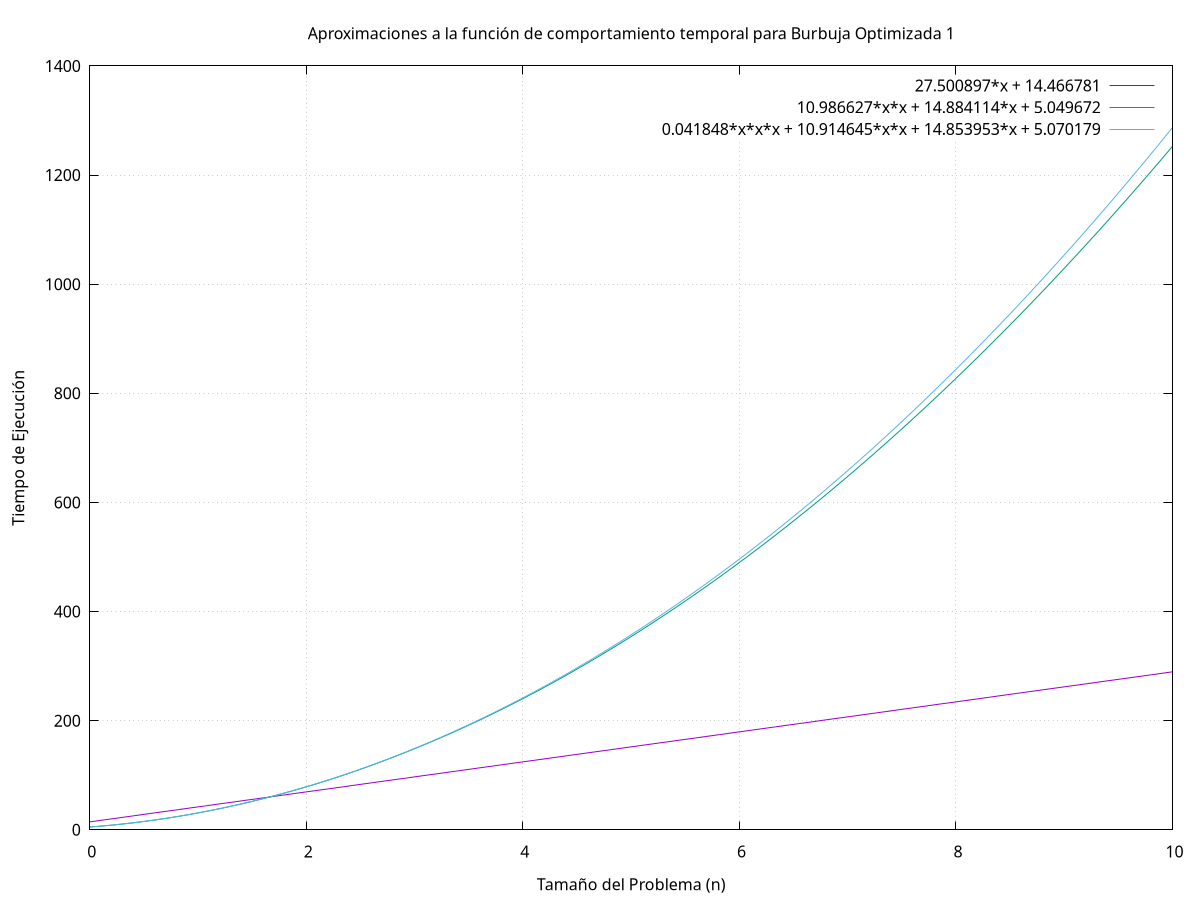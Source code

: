 # Gráfica de las aproximaciones a la función del comportamiento temporal
# (tiempo real) para el algoritmo: Burbuja Optimizada 1.
set title "Aproximaciones a la función de comportamiento temporal para Burbuja Optimizada 1"
set grid
set xlabel "Tamaño del Problema (n)"
set ylabel "Tiempo de Ejecución"
plot [0:] \
  27.500897*x + 14.466781, \
  10.986627*x*x + 14.884114*x + 5.049672, \
  0.041848*x*x*x + 10.914645*x*x + 14.853953*x + 5.070179#, \
  #-12.882195*x*x*x*x*x*x + 8.676464*x*x*x*x*x + 32.729530*x*x*x*x + 7.670934*x*x*x + 0.042533*x*x + 10.300202*x + 4.936281
